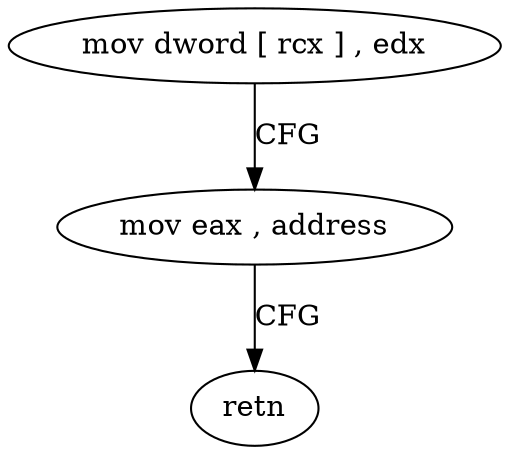 digraph "func" {
"157235" [label = "mov dword [ rcx ] , edx" ]
"157237" [label = "mov eax , address" ]
"157242" [label = "retn" ]
"157235" -> "157237" [ label = "CFG" ]
"157237" -> "157242" [ label = "CFG" ]
}
